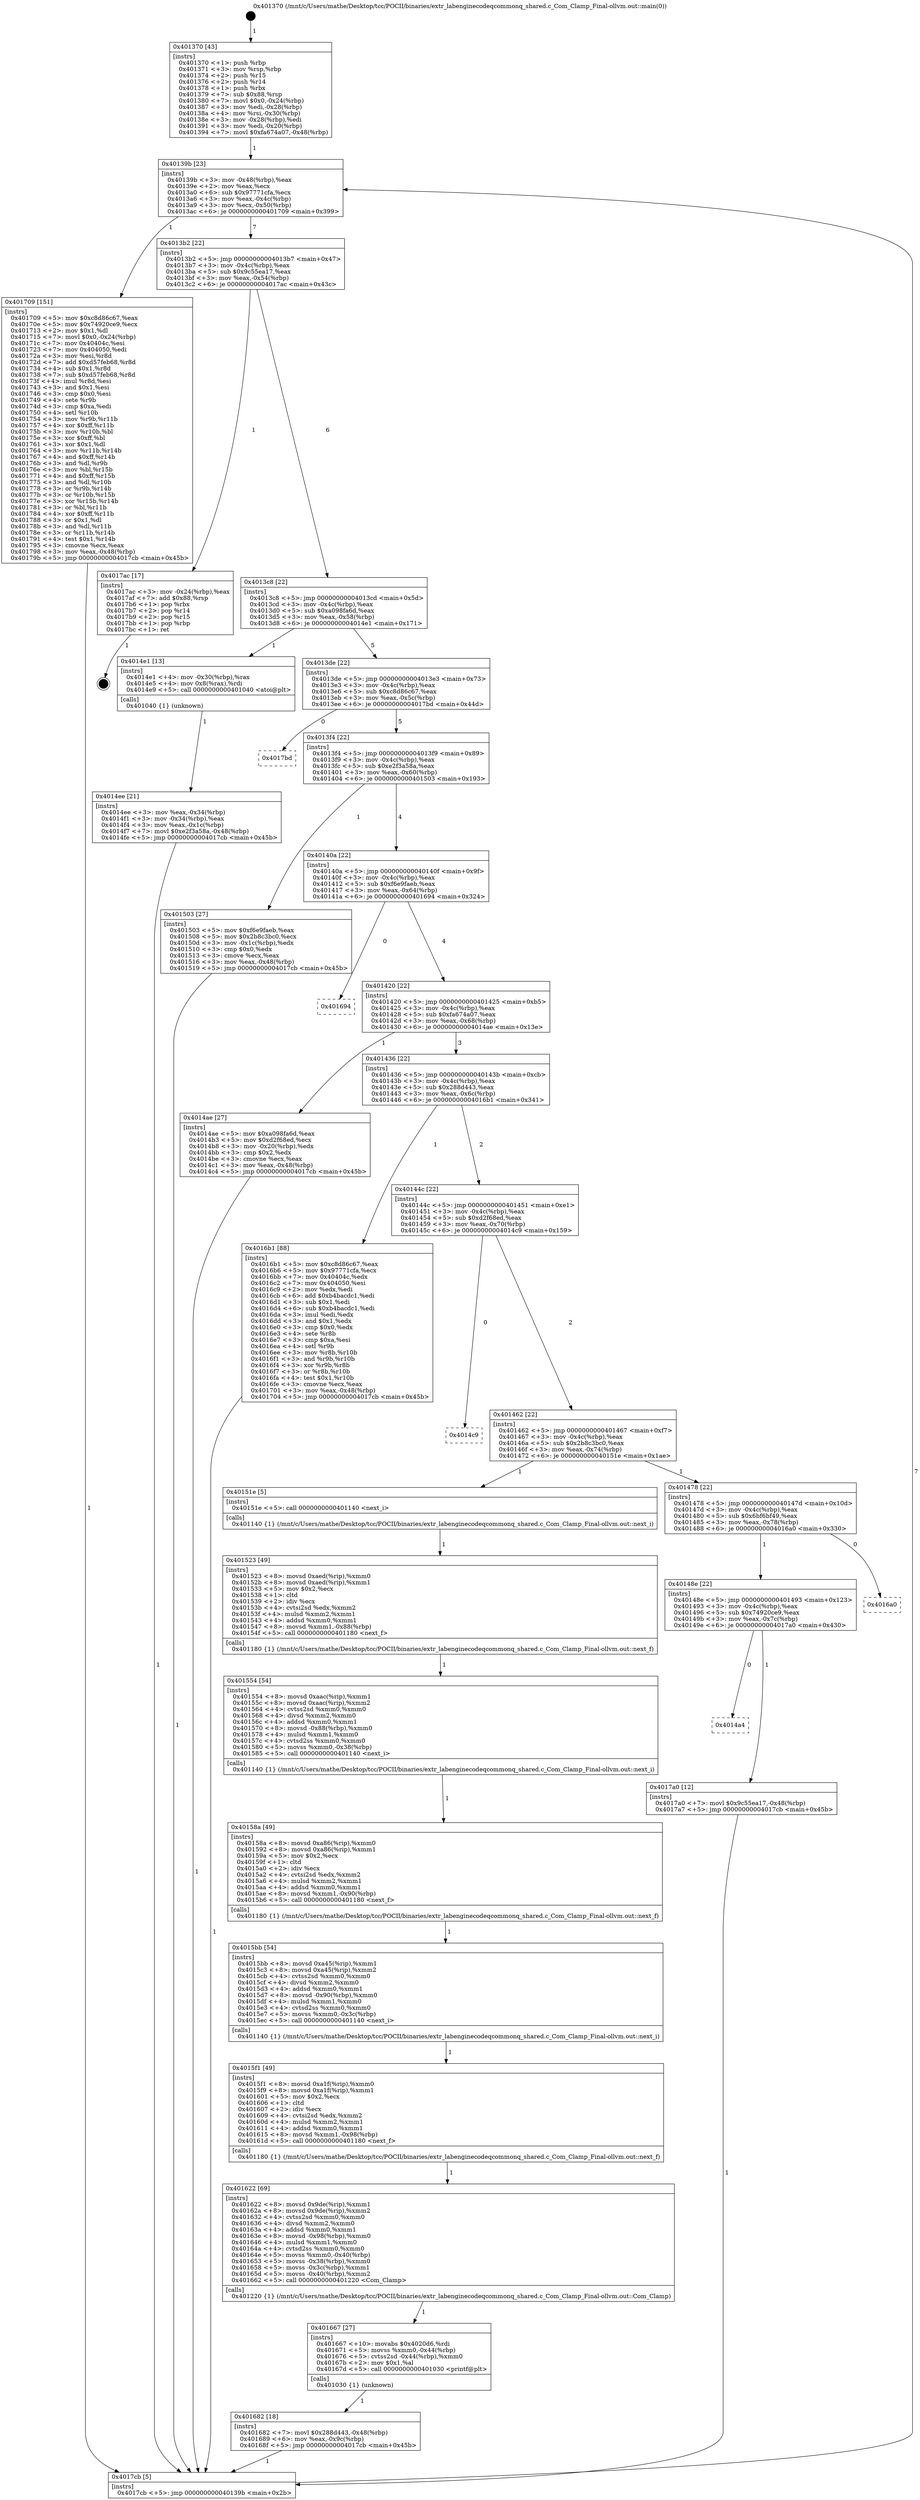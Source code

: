 digraph "0x401370" {
  label = "0x401370 (/mnt/c/Users/mathe/Desktop/tcc/POCII/binaries/extr_labenginecodeqcommonq_shared.c_Com_Clamp_Final-ollvm.out::main(0))"
  labelloc = "t"
  node[shape=record]

  Entry [label="",width=0.3,height=0.3,shape=circle,fillcolor=black,style=filled]
  "0x40139b" [label="{
     0x40139b [23]\l
     | [instrs]\l
     &nbsp;&nbsp;0x40139b \<+3\>: mov -0x48(%rbp),%eax\l
     &nbsp;&nbsp;0x40139e \<+2\>: mov %eax,%ecx\l
     &nbsp;&nbsp;0x4013a0 \<+6\>: sub $0x97771cfa,%ecx\l
     &nbsp;&nbsp;0x4013a6 \<+3\>: mov %eax,-0x4c(%rbp)\l
     &nbsp;&nbsp;0x4013a9 \<+3\>: mov %ecx,-0x50(%rbp)\l
     &nbsp;&nbsp;0x4013ac \<+6\>: je 0000000000401709 \<main+0x399\>\l
  }"]
  "0x401709" [label="{
     0x401709 [151]\l
     | [instrs]\l
     &nbsp;&nbsp;0x401709 \<+5\>: mov $0xc8d86c67,%eax\l
     &nbsp;&nbsp;0x40170e \<+5\>: mov $0x74920ce9,%ecx\l
     &nbsp;&nbsp;0x401713 \<+2\>: mov $0x1,%dl\l
     &nbsp;&nbsp;0x401715 \<+7\>: movl $0x0,-0x24(%rbp)\l
     &nbsp;&nbsp;0x40171c \<+7\>: mov 0x40404c,%esi\l
     &nbsp;&nbsp;0x401723 \<+7\>: mov 0x404050,%edi\l
     &nbsp;&nbsp;0x40172a \<+3\>: mov %esi,%r8d\l
     &nbsp;&nbsp;0x40172d \<+7\>: add $0xd57feb68,%r8d\l
     &nbsp;&nbsp;0x401734 \<+4\>: sub $0x1,%r8d\l
     &nbsp;&nbsp;0x401738 \<+7\>: sub $0xd57feb68,%r8d\l
     &nbsp;&nbsp;0x40173f \<+4\>: imul %r8d,%esi\l
     &nbsp;&nbsp;0x401743 \<+3\>: and $0x1,%esi\l
     &nbsp;&nbsp;0x401746 \<+3\>: cmp $0x0,%esi\l
     &nbsp;&nbsp;0x401749 \<+4\>: sete %r9b\l
     &nbsp;&nbsp;0x40174d \<+3\>: cmp $0xa,%edi\l
     &nbsp;&nbsp;0x401750 \<+4\>: setl %r10b\l
     &nbsp;&nbsp;0x401754 \<+3\>: mov %r9b,%r11b\l
     &nbsp;&nbsp;0x401757 \<+4\>: xor $0xff,%r11b\l
     &nbsp;&nbsp;0x40175b \<+3\>: mov %r10b,%bl\l
     &nbsp;&nbsp;0x40175e \<+3\>: xor $0xff,%bl\l
     &nbsp;&nbsp;0x401761 \<+3\>: xor $0x1,%dl\l
     &nbsp;&nbsp;0x401764 \<+3\>: mov %r11b,%r14b\l
     &nbsp;&nbsp;0x401767 \<+4\>: and $0xff,%r14b\l
     &nbsp;&nbsp;0x40176b \<+3\>: and %dl,%r9b\l
     &nbsp;&nbsp;0x40176e \<+3\>: mov %bl,%r15b\l
     &nbsp;&nbsp;0x401771 \<+4\>: and $0xff,%r15b\l
     &nbsp;&nbsp;0x401775 \<+3\>: and %dl,%r10b\l
     &nbsp;&nbsp;0x401778 \<+3\>: or %r9b,%r14b\l
     &nbsp;&nbsp;0x40177b \<+3\>: or %r10b,%r15b\l
     &nbsp;&nbsp;0x40177e \<+3\>: xor %r15b,%r14b\l
     &nbsp;&nbsp;0x401781 \<+3\>: or %bl,%r11b\l
     &nbsp;&nbsp;0x401784 \<+4\>: xor $0xff,%r11b\l
     &nbsp;&nbsp;0x401788 \<+3\>: or $0x1,%dl\l
     &nbsp;&nbsp;0x40178b \<+3\>: and %dl,%r11b\l
     &nbsp;&nbsp;0x40178e \<+3\>: or %r11b,%r14b\l
     &nbsp;&nbsp;0x401791 \<+4\>: test $0x1,%r14b\l
     &nbsp;&nbsp;0x401795 \<+3\>: cmovne %ecx,%eax\l
     &nbsp;&nbsp;0x401798 \<+3\>: mov %eax,-0x48(%rbp)\l
     &nbsp;&nbsp;0x40179b \<+5\>: jmp 00000000004017cb \<main+0x45b\>\l
  }"]
  "0x4013b2" [label="{
     0x4013b2 [22]\l
     | [instrs]\l
     &nbsp;&nbsp;0x4013b2 \<+5\>: jmp 00000000004013b7 \<main+0x47\>\l
     &nbsp;&nbsp;0x4013b7 \<+3\>: mov -0x4c(%rbp),%eax\l
     &nbsp;&nbsp;0x4013ba \<+5\>: sub $0x9c55ea17,%eax\l
     &nbsp;&nbsp;0x4013bf \<+3\>: mov %eax,-0x54(%rbp)\l
     &nbsp;&nbsp;0x4013c2 \<+6\>: je 00000000004017ac \<main+0x43c\>\l
  }"]
  Exit [label="",width=0.3,height=0.3,shape=circle,fillcolor=black,style=filled,peripheries=2]
  "0x4017ac" [label="{
     0x4017ac [17]\l
     | [instrs]\l
     &nbsp;&nbsp;0x4017ac \<+3\>: mov -0x24(%rbp),%eax\l
     &nbsp;&nbsp;0x4017af \<+7\>: add $0x88,%rsp\l
     &nbsp;&nbsp;0x4017b6 \<+1\>: pop %rbx\l
     &nbsp;&nbsp;0x4017b7 \<+2\>: pop %r14\l
     &nbsp;&nbsp;0x4017b9 \<+2\>: pop %r15\l
     &nbsp;&nbsp;0x4017bb \<+1\>: pop %rbp\l
     &nbsp;&nbsp;0x4017bc \<+1\>: ret\l
  }"]
  "0x4013c8" [label="{
     0x4013c8 [22]\l
     | [instrs]\l
     &nbsp;&nbsp;0x4013c8 \<+5\>: jmp 00000000004013cd \<main+0x5d\>\l
     &nbsp;&nbsp;0x4013cd \<+3\>: mov -0x4c(%rbp),%eax\l
     &nbsp;&nbsp;0x4013d0 \<+5\>: sub $0xa098fa6d,%eax\l
     &nbsp;&nbsp;0x4013d5 \<+3\>: mov %eax,-0x58(%rbp)\l
     &nbsp;&nbsp;0x4013d8 \<+6\>: je 00000000004014e1 \<main+0x171\>\l
  }"]
  "0x4014a4" [label="{
     0x4014a4\l
  }", style=dashed]
  "0x4014e1" [label="{
     0x4014e1 [13]\l
     | [instrs]\l
     &nbsp;&nbsp;0x4014e1 \<+4\>: mov -0x30(%rbp),%rax\l
     &nbsp;&nbsp;0x4014e5 \<+4\>: mov 0x8(%rax),%rdi\l
     &nbsp;&nbsp;0x4014e9 \<+5\>: call 0000000000401040 \<atoi@plt\>\l
     | [calls]\l
     &nbsp;&nbsp;0x401040 \{1\} (unknown)\l
  }"]
  "0x4013de" [label="{
     0x4013de [22]\l
     | [instrs]\l
     &nbsp;&nbsp;0x4013de \<+5\>: jmp 00000000004013e3 \<main+0x73\>\l
     &nbsp;&nbsp;0x4013e3 \<+3\>: mov -0x4c(%rbp),%eax\l
     &nbsp;&nbsp;0x4013e6 \<+5\>: sub $0xc8d86c67,%eax\l
     &nbsp;&nbsp;0x4013eb \<+3\>: mov %eax,-0x5c(%rbp)\l
     &nbsp;&nbsp;0x4013ee \<+6\>: je 00000000004017bd \<main+0x44d\>\l
  }"]
  "0x4017a0" [label="{
     0x4017a0 [12]\l
     | [instrs]\l
     &nbsp;&nbsp;0x4017a0 \<+7\>: movl $0x9c55ea17,-0x48(%rbp)\l
     &nbsp;&nbsp;0x4017a7 \<+5\>: jmp 00000000004017cb \<main+0x45b\>\l
  }"]
  "0x4017bd" [label="{
     0x4017bd\l
  }", style=dashed]
  "0x4013f4" [label="{
     0x4013f4 [22]\l
     | [instrs]\l
     &nbsp;&nbsp;0x4013f4 \<+5\>: jmp 00000000004013f9 \<main+0x89\>\l
     &nbsp;&nbsp;0x4013f9 \<+3\>: mov -0x4c(%rbp),%eax\l
     &nbsp;&nbsp;0x4013fc \<+5\>: sub $0xe2f3a58a,%eax\l
     &nbsp;&nbsp;0x401401 \<+3\>: mov %eax,-0x60(%rbp)\l
     &nbsp;&nbsp;0x401404 \<+6\>: je 0000000000401503 \<main+0x193\>\l
  }"]
  "0x40148e" [label="{
     0x40148e [22]\l
     | [instrs]\l
     &nbsp;&nbsp;0x40148e \<+5\>: jmp 0000000000401493 \<main+0x123\>\l
     &nbsp;&nbsp;0x401493 \<+3\>: mov -0x4c(%rbp),%eax\l
     &nbsp;&nbsp;0x401496 \<+5\>: sub $0x74920ce9,%eax\l
     &nbsp;&nbsp;0x40149b \<+3\>: mov %eax,-0x7c(%rbp)\l
     &nbsp;&nbsp;0x40149e \<+6\>: je 00000000004017a0 \<main+0x430\>\l
  }"]
  "0x401503" [label="{
     0x401503 [27]\l
     | [instrs]\l
     &nbsp;&nbsp;0x401503 \<+5\>: mov $0xf6e9faeb,%eax\l
     &nbsp;&nbsp;0x401508 \<+5\>: mov $0x2b8c3bc0,%ecx\l
     &nbsp;&nbsp;0x40150d \<+3\>: mov -0x1c(%rbp),%edx\l
     &nbsp;&nbsp;0x401510 \<+3\>: cmp $0x0,%edx\l
     &nbsp;&nbsp;0x401513 \<+3\>: cmove %ecx,%eax\l
     &nbsp;&nbsp;0x401516 \<+3\>: mov %eax,-0x48(%rbp)\l
     &nbsp;&nbsp;0x401519 \<+5\>: jmp 00000000004017cb \<main+0x45b\>\l
  }"]
  "0x40140a" [label="{
     0x40140a [22]\l
     | [instrs]\l
     &nbsp;&nbsp;0x40140a \<+5\>: jmp 000000000040140f \<main+0x9f\>\l
     &nbsp;&nbsp;0x40140f \<+3\>: mov -0x4c(%rbp),%eax\l
     &nbsp;&nbsp;0x401412 \<+5\>: sub $0xf6e9faeb,%eax\l
     &nbsp;&nbsp;0x401417 \<+3\>: mov %eax,-0x64(%rbp)\l
     &nbsp;&nbsp;0x40141a \<+6\>: je 0000000000401694 \<main+0x324\>\l
  }"]
  "0x4016a0" [label="{
     0x4016a0\l
  }", style=dashed]
  "0x401694" [label="{
     0x401694\l
  }", style=dashed]
  "0x401420" [label="{
     0x401420 [22]\l
     | [instrs]\l
     &nbsp;&nbsp;0x401420 \<+5\>: jmp 0000000000401425 \<main+0xb5\>\l
     &nbsp;&nbsp;0x401425 \<+3\>: mov -0x4c(%rbp),%eax\l
     &nbsp;&nbsp;0x401428 \<+5\>: sub $0xfa674a07,%eax\l
     &nbsp;&nbsp;0x40142d \<+3\>: mov %eax,-0x68(%rbp)\l
     &nbsp;&nbsp;0x401430 \<+6\>: je 00000000004014ae \<main+0x13e\>\l
  }"]
  "0x401682" [label="{
     0x401682 [18]\l
     | [instrs]\l
     &nbsp;&nbsp;0x401682 \<+7\>: movl $0x288d443,-0x48(%rbp)\l
     &nbsp;&nbsp;0x401689 \<+6\>: mov %eax,-0x9c(%rbp)\l
     &nbsp;&nbsp;0x40168f \<+5\>: jmp 00000000004017cb \<main+0x45b\>\l
  }"]
  "0x4014ae" [label="{
     0x4014ae [27]\l
     | [instrs]\l
     &nbsp;&nbsp;0x4014ae \<+5\>: mov $0xa098fa6d,%eax\l
     &nbsp;&nbsp;0x4014b3 \<+5\>: mov $0xd2f68ed,%ecx\l
     &nbsp;&nbsp;0x4014b8 \<+3\>: mov -0x20(%rbp),%edx\l
     &nbsp;&nbsp;0x4014bb \<+3\>: cmp $0x2,%edx\l
     &nbsp;&nbsp;0x4014be \<+3\>: cmovne %ecx,%eax\l
     &nbsp;&nbsp;0x4014c1 \<+3\>: mov %eax,-0x48(%rbp)\l
     &nbsp;&nbsp;0x4014c4 \<+5\>: jmp 00000000004017cb \<main+0x45b\>\l
  }"]
  "0x401436" [label="{
     0x401436 [22]\l
     | [instrs]\l
     &nbsp;&nbsp;0x401436 \<+5\>: jmp 000000000040143b \<main+0xcb\>\l
     &nbsp;&nbsp;0x40143b \<+3\>: mov -0x4c(%rbp),%eax\l
     &nbsp;&nbsp;0x40143e \<+5\>: sub $0x288d443,%eax\l
     &nbsp;&nbsp;0x401443 \<+3\>: mov %eax,-0x6c(%rbp)\l
     &nbsp;&nbsp;0x401446 \<+6\>: je 00000000004016b1 \<main+0x341\>\l
  }"]
  "0x4017cb" [label="{
     0x4017cb [5]\l
     | [instrs]\l
     &nbsp;&nbsp;0x4017cb \<+5\>: jmp 000000000040139b \<main+0x2b\>\l
  }"]
  "0x401370" [label="{
     0x401370 [43]\l
     | [instrs]\l
     &nbsp;&nbsp;0x401370 \<+1\>: push %rbp\l
     &nbsp;&nbsp;0x401371 \<+3\>: mov %rsp,%rbp\l
     &nbsp;&nbsp;0x401374 \<+2\>: push %r15\l
     &nbsp;&nbsp;0x401376 \<+2\>: push %r14\l
     &nbsp;&nbsp;0x401378 \<+1\>: push %rbx\l
     &nbsp;&nbsp;0x401379 \<+7\>: sub $0x88,%rsp\l
     &nbsp;&nbsp;0x401380 \<+7\>: movl $0x0,-0x24(%rbp)\l
     &nbsp;&nbsp;0x401387 \<+3\>: mov %edi,-0x28(%rbp)\l
     &nbsp;&nbsp;0x40138a \<+4\>: mov %rsi,-0x30(%rbp)\l
     &nbsp;&nbsp;0x40138e \<+3\>: mov -0x28(%rbp),%edi\l
     &nbsp;&nbsp;0x401391 \<+3\>: mov %edi,-0x20(%rbp)\l
     &nbsp;&nbsp;0x401394 \<+7\>: movl $0xfa674a07,-0x48(%rbp)\l
  }"]
  "0x4014ee" [label="{
     0x4014ee [21]\l
     | [instrs]\l
     &nbsp;&nbsp;0x4014ee \<+3\>: mov %eax,-0x34(%rbp)\l
     &nbsp;&nbsp;0x4014f1 \<+3\>: mov -0x34(%rbp),%eax\l
     &nbsp;&nbsp;0x4014f4 \<+3\>: mov %eax,-0x1c(%rbp)\l
     &nbsp;&nbsp;0x4014f7 \<+7\>: movl $0xe2f3a58a,-0x48(%rbp)\l
     &nbsp;&nbsp;0x4014fe \<+5\>: jmp 00000000004017cb \<main+0x45b\>\l
  }"]
  "0x401667" [label="{
     0x401667 [27]\l
     | [instrs]\l
     &nbsp;&nbsp;0x401667 \<+10\>: movabs $0x4020d6,%rdi\l
     &nbsp;&nbsp;0x401671 \<+5\>: movss %xmm0,-0x44(%rbp)\l
     &nbsp;&nbsp;0x401676 \<+5\>: cvtss2sd -0x44(%rbp),%xmm0\l
     &nbsp;&nbsp;0x40167b \<+2\>: mov $0x1,%al\l
     &nbsp;&nbsp;0x40167d \<+5\>: call 0000000000401030 \<printf@plt\>\l
     | [calls]\l
     &nbsp;&nbsp;0x401030 \{1\} (unknown)\l
  }"]
  "0x4016b1" [label="{
     0x4016b1 [88]\l
     | [instrs]\l
     &nbsp;&nbsp;0x4016b1 \<+5\>: mov $0xc8d86c67,%eax\l
     &nbsp;&nbsp;0x4016b6 \<+5\>: mov $0x97771cfa,%ecx\l
     &nbsp;&nbsp;0x4016bb \<+7\>: mov 0x40404c,%edx\l
     &nbsp;&nbsp;0x4016c2 \<+7\>: mov 0x404050,%esi\l
     &nbsp;&nbsp;0x4016c9 \<+2\>: mov %edx,%edi\l
     &nbsp;&nbsp;0x4016cb \<+6\>: add $0xb4bacdc1,%edi\l
     &nbsp;&nbsp;0x4016d1 \<+3\>: sub $0x1,%edi\l
     &nbsp;&nbsp;0x4016d4 \<+6\>: sub $0xb4bacdc1,%edi\l
     &nbsp;&nbsp;0x4016da \<+3\>: imul %edi,%edx\l
     &nbsp;&nbsp;0x4016dd \<+3\>: and $0x1,%edx\l
     &nbsp;&nbsp;0x4016e0 \<+3\>: cmp $0x0,%edx\l
     &nbsp;&nbsp;0x4016e3 \<+4\>: sete %r8b\l
     &nbsp;&nbsp;0x4016e7 \<+3\>: cmp $0xa,%esi\l
     &nbsp;&nbsp;0x4016ea \<+4\>: setl %r9b\l
     &nbsp;&nbsp;0x4016ee \<+3\>: mov %r8b,%r10b\l
     &nbsp;&nbsp;0x4016f1 \<+3\>: and %r9b,%r10b\l
     &nbsp;&nbsp;0x4016f4 \<+3\>: xor %r9b,%r8b\l
     &nbsp;&nbsp;0x4016f7 \<+3\>: or %r8b,%r10b\l
     &nbsp;&nbsp;0x4016fa \<+4\>: test $0x1,%r10b\l
     &nbsp;&nbsp;0x4016fe \<+3\>: cmovne %ecx,%eax\l
     &nbsp;&nbsp;0x401701 \<+3\>: mov %eax,-0x48(%rbp)\l
     &nbsp;&nbsp;0x401704 \<+5\>: jmp 00000000004017cb \<main+0x45b\>\l
  }"]
  "0x40144c" [label="{
     0x40144c [22]\l
     | [instrs]\l
     &nbsp;&nbsp;0x40144c \<+5\>: jmp 0000000000401451 \<main+0xe1\>\l
     &nbsp;&nbsp;0x401451 \<+3\>: mov -0x4c(%rbp),%eax\l
     &nbsp;&nbsp;0x401454 \<+5\>: sub $0xd2f68ed,%eax\l
     &nbsp;&nbsp;0x401459 \<+3\>: mov %eax,-0x70(%rbp)\l
     &nbsp;&nbsp;0x40145c \<+6\>: je 00000000004014c9 \<main+0x159\>\l
  }"]
  "0x401622" [label="{
     0x401622 [69]\l
     | [instrs]\l
     &nbsp;&nbsp;0x401622 \<+8\>: movsd 0x9de(%rip),%xmm1\l
     &nbsp;&nbsp;0x40162a \<+8\>: movsd 0x9de(%rip),%xmm2\l
     &nbsp;&nbsp;0x401632 \<+4\>: cvtss2sd %xmm0,%xmm0\l
     &nbsp;&nbsp;0x401636 \<+4\>: divsd %xmm2,%xmm0\l
     &nbsp;&nbsp;0x40163a \<+4\>: addsd %xmm0,%xmm1\l
     &nbsp;&nbsp;0x40163e \<+8\>: movsd -0x98(%rbp),%xmm0\l
     &nbsp;&nbsp;0x401646 \<+4\>: mulsd %xmm1,%xmm0\l
     &nbsp;&nbsp;0x40164a \<+4\>: cvtsd2ss %xmm0,%xmm0\l
     &nbsp;&nbsp;0x40164e \<+5\>: movss %xmm0,-0x40(%rbp)\l
     &nbsp;&nbsp;0x401653 \<+5\>: movss -0x38(%rbp),%xmm0\l
     &nbsp;&nbsp;0x401658 \<+5\>: movss -0x3c(%rbp),%xmm1\l
     &nbsp;&nbsp;0x40165d \<+5\>: movss -0x40(%rbp),%xmm2\l
     &nbsp;&nbsp;0x401662 \<+5\>: call 0000000000401220 \<Com_Clamp\>\l
     | [calls]\l
     &nbsp;&nbsp;0x401220 \{1\} (/mnt/c/Users/mathe/Desktop/tcc/POCII/binaries/extr_labenginecodeqcommonq_shared.c_Com_Clamp_Final-ollvm.out::Com_Clamp)\l
  }"]
  "0x4014c9" [label="{
     0x4014c9\l
  }", style=dashed]
  "0x401462" [label="{
     0x401462 [22]\l
     | [instrs]\l
     &nbsp;&nbsp;0x401462 \<+5\>: jmp 0000000000401467 \<main+0xf7\>\l
     &nbsp;&nbsp;0x401467 \<+3\>: mov -0x4c(%rbp),%eax\l
     &nbsp;&nbsp;0x40146a \<+5\>: sub $0x2b8c3bc0,%eax\l
     &nbsp;&nbsp;0x40146f \<+3\>: mov %eax,-0x74(%rbp)\l
     &nbsp;&nbsp;0x401472 \<+6\>: je 000000000040151e \<main+0x1ae\>\l
  }"]
  "0x4015f1" [label="{
     0x4015f1 [49]\l
     | [instrs]\l
     &nbsp;&nbsp;0x4015f1 \<+8\>: movsd 0xa1f(%rip),%xmm0\l
     &nbsp;&nbsp;0x4015f9 \<+8\>: movsd 0xa1f(%rip),%xmm1\l
     &nbsp;&nbsp;0x401601 \<+5\>: mov $0x2,%ecx\l
     &nbsp;&nbsp;0x401606 \<+1\>: cltd\l
     &nbsp;&nbsp;0x401607 \<+2\>: idiv %ecx\l
     &nbsp;&nbsp;0x401609 \<+4\>: cvtsi2sd %edx,%xmm2\l
     &nbsp;&nbsp;0x40160d \<+4\>: mulsd %xmm2,%xmm1\l
     &nbsp;&nbsp;0x401611 \<+4\>: addsd %xmm0,%xmm1\l
     &nbsp;&nbsp;0x401615 \<+8\>: movsd %xmm1,-0x98(%rbp)\l
     &nbsp;&nbsp;0x40161d \<+5\>: call 0000000000401180 \<next_f\>\l
     | [calls]\l
     &nbsp;&nbsp;0x401180 \{1\} (/mnt/c/Users/mathe/Desktop/tcc/POCII/binaries/extr_labenginecodeqcommonq_shared.c_Com_Clamp_Final-ollvm.out::next_f)\l
  }"]
  "0x40151e" [label="{
     0x40151e [5]\l
     | [instrs]\l
     &nbsp;&nbsp;0x40151e \<+5\>: call 0000000000401140 \<next_i\>\l
     | [calls]\l
     &nbsp;&nbsp;0x401140 \{1\} (/mnt/c/Users/mathe/Desktop/tcc/POCII/binaries/extr_labenginecodeqcommonq_shared.c_Com_Clamp_Final-ollvm.out::next_i)\l
  }"]
  "0x401478" [label="{
     0x401478 [22]\l
     | [instrs]\l
     &nbsp;&nbsp;0x401478 \<+5\>: jmp 000000000040147d \<main+0x10d\>\l
     &nbsp;&nbsp;0x40147d \<+3\>: mov -0x4c(%rbp),%eax\l
     &nbsp;&nbsp;0x401480 \<+5\>: sub $0x6bf6bf49,%eax\l
     &nbsp;&nbsp;0x401485 \<+3\>: mov %eax,-0x78(%rbp)\l
     &nbsp;&nbsp;0x401488 \<+6\>: je 00000000004016a0 \<main+0x330\>\l
  }"]
  "0x401523" [label="{
     0x401523 [49]\l
     | [instrs]\l
     &nbsp;&nbsp;0x401523 \<+8\>: movsd 0xaed(%rip),%xmm0\l
     &nbsp;&nbsp;0x40152b \<+8\>: movsd 0xaed(%rip),%xmm1\l
     &nbsp;&nbsp;0x401533 \<+5\>: mov $0x2,%ecx\l
     &nbsp;&nbsp;0x401538 \<+1\>: cltd\l
     &nbsp;&nbsp;0x401539 \<+2\>: idiv %ecx\l
     &nbsp;&nbsp;0x40153b \<+4\>: cvtsi2sd %edx,%xmm2\l
     &nbsp;&nbsp;0x40153f \<+4\>: mulsd %xmm2,%xmm1\l
     &nbsp;&nbsp;0x401543 \<+4\>: addsd %xmm0,%xmm1\l
     &nbsp;&nbsp;0x401547 \<+8\>: movsd %xmm1,-0x88(%rbp)\l
     &nbsp;&nbsp;0x40154f \<+5\>: call 0000000000401180 \<next_f\>\l
     | [calls]\l
     &nbsp;&nbsp;0x401180 \{1\} (/mnt/c/Users/mathe/Desktop/tcc/POCII/binaries/extr_labenginecodeqcommonq_shared.c_Com_Clamp_Final-ollvm.out::next_f)\l
  }"]
  "0x401554" [label="{
     0x401554 [54]\l
     | [instrs]\l
     &nbsp;&nbsp;0x401554 \<+8\>: movsd 0xaac(%rip),%xmm1\l
     &nbsp;&nbsp;0x40155c \<+8\>: movsd 0xaac(%rip),%xmm2\l
     &nbsp;&nbsp;0x401564 \<+4\>: cvtss2sd %xmm0,%xmm0\l
     &nbsp;&nbsp;0x401568 \<+4\>: divsd %xmm2,%xmm0\l
     &nbsp;&nbsp;0x40156c \<+4\>: addsd %xmm0,%xmm1\l
     &nbsp;&nbsp;0x401570 \<+8\>: movsd -0x88(%rbp),%xmm0\l
     &nbsp;&nbsp;0x401578 \<+4\>: mulsd %xmm1,%xmm0\l
     &nbsp;&nbsp;0x40157c \<+4\>: cvtsd2ss %xmm0,%xmm0\l
     &nbsp;&nbsp;0x401580 \<+5\>: movss %xmm0,-0x38(%rbp)\l
     &nbsp;&nbsp;0x401585 \<+5\>: call 0000000000401140 \<next_i\>\l
     | [calls]\l
     &nbsp;&nbsp;0x401140 \{1\} (/mnt/c/Users/mathe/Desktop/tcc/POCII/binaries/extr_labenginecodeqcommonq_shared.c_Com_Clamp_Final-ollvm.out::next_i)\l
  }"]
  "0x40158a" [label="{
     0x40158a [49]\l
     | [instrs]\l
     &nbsp;&nbsp;0x40158a \<+8\>: movsd 0xa86(%rip),%xmm0\l
     &nbsp;&nbsp;0x401592 \<+8\>: movsd 0xa86(%rip),%xmm1\l
     &nbsp;&nbsp;0x40159a \<+5\>: mov $0x2,%ecx\l
     &nbsp;&nbsp;0x40159f \<+1\>: cltd\l
     &nbsp;&nbsp;0x4015a0 \<+2\>: idiv %ecx\l
     &nbsp;&nbsp;0x4015a2 \<+4\>: cvtsi2sd %edx,%xmm2\l
     &nbsp;&nbsp;0x4015a6 \<+4\>: mulsd %xmm2,%xmm1\l
     &nbsp;&nbsp;0x4015aa \<+4\>: addsd %xmm0,%xmm1\l
     &nbsp;&nbsp;0x4015ae \<+8\>: movsd %xmm1,-0x90(%rbp)\l
     &nbsp;&nbsp;0x4015b6 \<+5\>: call 0000000000401180 \<next_f\>\l
     | [calls]\l
     &nbsp;&nbsp;0x401180 \{1\} (/mnt/c/Users/mathe/Desktop/tcc/POCII/binaries/extr_labenginecodeqcommonq_shared.c_Com_Clamp_Final-ollvm.out::next_f)\l
  }"]
  "0x4015bb" [label="{
     0x4015bb [54]\l
     | [instrs]\l
     &nbsp;&nbsp;0x4015bb \<+8\>: movsd 0xa45(%rip),%xmm1\l
     &nbsp;&nbsp;0x4015c3 \<+8\>: movsd 0xa45(%rip),%xmm2\l
     &nbsp;&nbsp;0x4015cb \<+4\>: cvtss2sd %xmm0,%xmm0\l
     &nbsp;&nbsp;0x4015cf \<+4\>: divsd %xmm2,%xmm0\l
     &nbsp;&nbsp;0x4015d3 \<+4\>: addsd %xmm0,%xmm1\l
     &nbsp;&nbsp;0x4015d7 \<+8\>: movsd -0x90(%rbp),%xmm0\l
     &nbsp;&nbsp;0x4015df \<+4\>: mulsd %xmm1,%xmm0\l
     &nbsp;&nbsp;0x4015e3 \<+4\>: cvtsd2ss %xmm0,%xmm0\l
     &nbsp;&nbsp;0x4015e7 \<+5\>: movss %xmm0,-0x3c(%rbp)\l
     &nbsp;&nbsp;0x4015ec \<+5\>: call 0000000000401140 \<next_i\>\l
     | [calls]\l
     &nbsp;&nbsp;0x401140 \{1\} (/mnt/c/Users/mathe/Desktop/tcc/POCII/binaries/extr_labenginecodeqcommonq_shared.c_Com_Clamp_Final-ollvm.out::next_i)\l
  }"]
  Entry -> "0x401370" [label=" 1"]
  "0x40139b" -> "0x401709" [label=" 1"]
  "0x40139b" -> "0x4013b2" [label=" 7"]
  "0x4017ac" -> Exit [label=" 1"]
  "0x4013b2" -> "0x4017ac" [label=" 1"]
  "0x4013b2" -> "0x4013c8" [label=" 6"]
  "0x4017a0" -> "0x4017cb" [label=" 1"]
  "0x4013c8" -> "0x4014e1" [label=" 1"]
  "0x4013c8" -> "0x4013de" [label=" 5"]
  "0x40148e" -> "0x4014a4" [label=" 0"]
  "0x4013de" -> "0x4017bd" [label=" 0"]
  "0x4013de" -> "0x4013f4" [label=" 5"]
  "0x40148e" -> "0x4017a0" [label=" 1"]
  "0x4013f4" -> "0x401503" [label=" 1"]
  "0x4013f4" -> "0x40140a" [label=" 4"]
  "0x401478" -> "0x40148e" [label=" 1"]
  "0x40140a" -> "0x401694" [label=" 0"]
  "0x40140a" -> "0x401420" [label=" 4"]
  "0x401478" -> "0x4016a0" [label=" 0"]
  "0x401420" -> "0x4014ae" [label=" 1"]
  "0x401420" -> "0x401436" [label=" 3"]
  "0x4014ae" -> "0x4017cb" [label=" 1"]
  "0x401370" -> "0x40139b" [label=" 1"]
  "0x4017cb" -> "0x40139b" [label=" 7"]
  "0x4014e1" -> "0x4014ee" [label=" 1"]
  "0x4014ee" -> "0x4017cb" [label=" 1"]
  "0x401503" -> "0x4017cb" [label=" 1"]
  "0x401709" -> "0x4017cb" [label=" 1"]
  "0x401436" -> "0x4016b1" [label=" 1"]
  "0x401436" -> "0x40144c" [label=" 2"]
  "0x4016b1" -> "0x4017cb" [label=" 1"]
  "0x40144c" -> "0x4014c9" [label=" 0"]
  "0x40144c" -> "0x401462" [label=" 2"]
  "0x401682" -> "0x4017cb" [label=" 1"]
  "0x401462" -> "0x40151e" [label=" 1"]
  "0x401462" -> "0x401478" [label=" 1"]
  "0x40151e" -> "0x401523" [label=" 1"]
  "0x401523" -> "0x401554" [label=" 1"]
  "0x401554" -> "0x40158a" [label=" 1"]
  "0x40158a" -> "0x4015bb" [label=" 1"]
  "0x4015bb" -> "0x4015f1" [label=" 1"]
  "0x4015f1" -> "0x401622" [label=" 1"]
  "0x401622" -> "0x401667" [label=" 1"]
  "0x401667" -> "0x401682" [label=" 1"]
}
